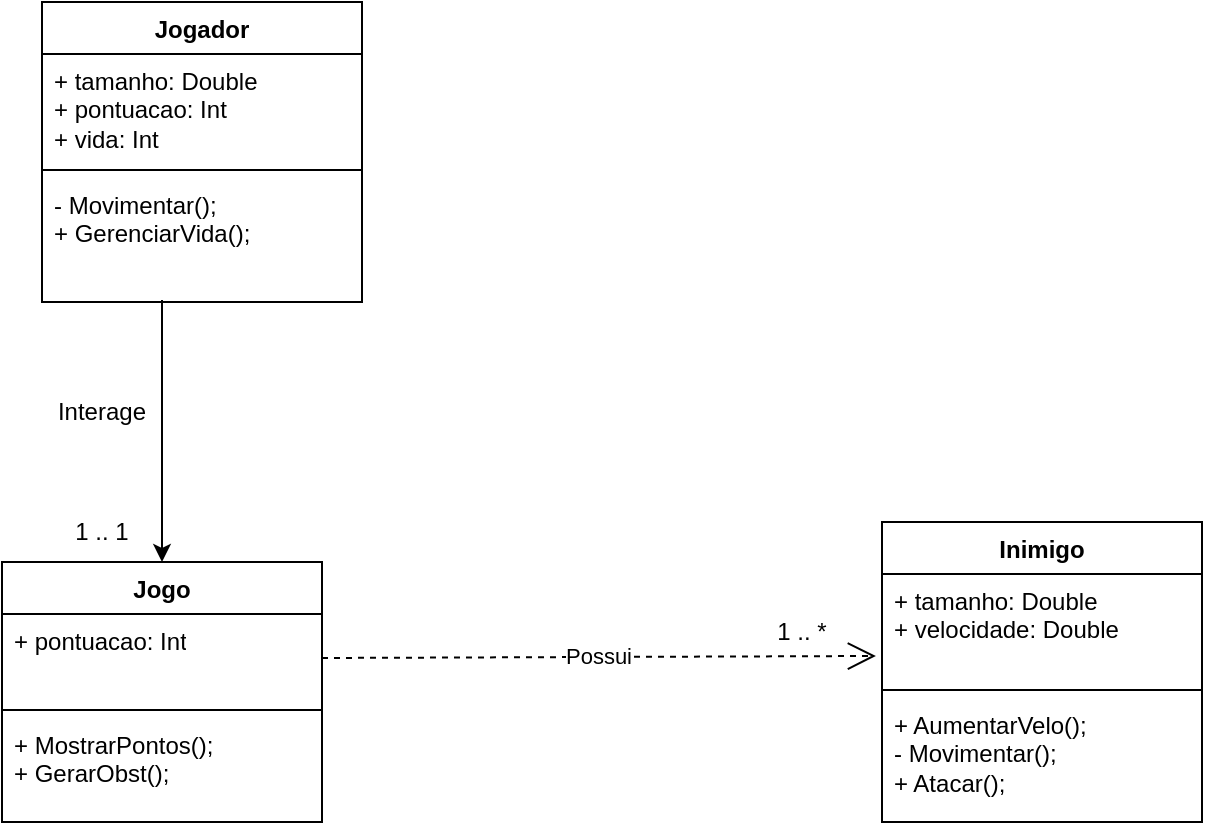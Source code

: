 <mxfile version="21.7.4" type="github">
  <diagram id="C5RBs43oDa-KdzZeNtuy" name="Page-1">
    <mxGraphModel dx="839" dy="485" grid="1" gridSize="10" guides="1" tooltips="1" connect="1" arrows="1" fold="1" page="1" pageScale="1" pageWidth="827" pageHeight="1169" math="0" shadow="0">
      <root>
        <mxCell id="WIyWlLk6GJQsqaUBKTNV-0" />
        <mxCell id="WIyWlLk6GJQsqaUBKTNV-1" parent="WIyWlLk6GJQsqaUBKTNV-0" />
        <mxCell id="94jmU4-Dm7Hbki0lY4r_-4" value="Jogo" style="swimlane;fontStyle=1;align=center;verticalAlign=top;childLayout=stackLayout;horizontal=1;startSize=26;horizontalStack=0;resizeParent=1;resizeParentMax=0;resizeLast=0;collapsible=1;marginBottom=0;whiteSpace=wrap;html=1;" parent="WIyWlLk6GJQsqaUBKTNV-1" vertex="1">
          <mxGeometry x="180" y="470" width="160" height="130" as="geometry" />
        </mxCell>
        <mxCell id="94jmU4-Dm7Hbki0lY4r_-5" value="+ pontuacao: Int" style="text;strokeColor=none;fillColor=none;align=left;verticalAlign=top;spacingLeft=4;spacingRight=4;overflow=hidden;rotatable=0;points=[[0,0.5],[1,0.5]];portConstraint=eastwest;whiteSpace=wrap;html=1;" parent="94jmU4-Dm7Hbki0lY4r_-4" vertex="1">
          <mxGeometry y="26" width="160" height="44" as="geometry" />
        </mxCell>
        <mxCell id="94jmU4-Dm7Hbki0lY4r_-6" value="" style="line;strokeWidth=1;fillColor=none;align=left;verticalAlign=middle;spacingTop=-1;spacingLeft=3;spacingRight=3;rotatable=0;labelPosition=right;points=[];portConstraint=eastwest;strokeColor=inherit;" parent="94jmU4-Dm7Hbki0lY4r_-4" vertex="1">
          <mxGeometry y="70" width="160" height="8" as="geometry" />
        </mxCell>
        <mxCell id="94jmU4-Dm7Hbki0lY4r_-7" value="+ MostrarPontos();&lt;br&gt;+ GerarObst();" style="text;strokeColor=none;fillColor=none;align=left;verticalAlign=top;spacingLeft=4;spacingRight=4;overflow=hidden;rotatable=0;points=[[0,0.5],[1,0.5]];portConstraint=eastwest;whiteSpace=wrap;html=1;" parent="94jmU4-Dm7Hbki0lY4r_-4" vertex="1">
          <mxGeometry y="78" width="160" height="52" as="geometry" />
        </mxCell>
        <mxCell id="94jmU4-Dm7Hbki0lY4r_-8" value="Inimigo" style="swimlane;fontStyle=1;align=center;verticalAlign=top;childLayout=stackLayout;horizontal=1;startSize=26;horizontalStack=0;resizeParent=1;resizeParentMax=0;resizeLast=0;collapsible=1;marginBottom=0;whiteSpace=wrap;html=1;" parent="WIyWlLk6GJQsqaUBKTNV-1" vertex="1">
          <mxGeometry x="620" y="450" width="160" height="150" as="geometry" />
        </mxCell>
        <mxCell id="94jmU4-Dm7Hbki0lY4r_-9" value="+ tamanho: Double&lt;br&gt;+ velocidade: Double" style="text;strokeColor=none;fillColor=none;align=left;verticalAlign=top;spacingLeft=4;spacingRight=4;overflow=hidden;rotatable=0;points=[[0,0.5],[1,0.5]];portConstraint=eastwest;whiteSpace=wrap;html=1;" parent="94jmU4-Dm7Hbki0lY4r_-8" vertex="1">
          <mxGeometry y="26" width="160" height="54" as="geometry" />
        </mxCell>
        <mxCell id="94jmU4-Dm7Hbki0lY4r_-10" value="" style="line;strokeWidth=1;fillColor=none;align=left;verticalAlign=middle;spacingTop=-1;spacingLeft=3;spacingRight=3;rotatable=0;labelPosition=right;points=[];portConstraint=eastwest;strokeColor=inherit;" parent="94jmU4-Dm7Hbki0lY4r_-8" vertex="1">
          <mxGeometry y="80" width="160" height="8" as="geometry" />
        </mxCell>
        <mxCell id="94jmU4-Dm7Hbki0lY4r_-11" value="+ AumentarVelo();&lt;br&gt;- Movimentar();&lt;br&gt;+ Atacar();" style="text;strokeColor=none;fillColor=none;align=left;verticalAlign=top;spacingLeft=4;spacingRight=4;overflow=hidden;rotatable=0;points=[[0,0.5],[1,0.5]];portConstraint=eastwest;whiteSpace=wrap;html=1;" parent="94jmU4-Dm7Hbki0lY4r_-8" vertex="1">
          <mxGeometry y="88" width="160" height="62" as="geometry" />
        </mxCell>
        <mxCell id="94jmU4-Dm7Hbki0lY4r_-12" value="Jogador" style="swimlane;fontStyle=1;align=center;verticalAlign=top;childLayout=stackLayout;horizontal=1;startSize=26;horizontalStack=0;resizeParent=1;resizeParentMax=0;resizeLast=0;collapsible=1;marginBottom=0;whiteSpace=wrap;html=1;" parent="WIyWlLk6GJQsqaUBKTNV-1" vertex="1">
          <mxGeometry x="200" y="190" width="160" height="150" as="geometry" />
        </mxCell>
        <mxCell id="94jmU4-Dm7Hbki0lY4r_-13" value="+ tamanho: Double&lt;br&gt;+ pontuacao: Int&lt;br&gt;+ vida: Int" style="text;strokeColor=none;fillColor=none;align=left;verticalAlign=top;spacingLeft=4;spacingRight=4;overflow=hidden;rotatable=0;points=[[0,0.5],[1,0.5]];portConstraint=eastwest;whiteSpace=wrap;html=1;" parent="94jmU4-Dm7Hbki0lY4r_-12" vertex="1">
          <mxGeometry y="26" width="160" height="54" as="geometry" />
        </mxCell>
        <mxCell id="94jmU4-Dm7Hbki0lY4r_-14" value="" style="line;strokeWidth=1;fillColor=none;align=left;verticalAlign=middle;spacingTop=-1;spacingLeft=3;spacingRight=3;rotatable=0;labelPosition=right;points=[];portConstraint=eastwest;strokeColor=inherit;" parent="94jmU4-Dm7Hbki0lY4r_-12" vertex="1">
          <mxGeometry y="80" width="160" height="8" as="geometry" />
        </mxCell>
        <mxCell id="94jmU4-Dm7Hbki0lY4r_-15" value="- Movimentar();&lt;br&gt;+ GerenciarVida();" style="text;strokeColor=none;fillColor=none;align=left;verticalAlign=top;spacingLeft=4;spacingRight=4;overflow=hidden;rotatable=0;points=[[0,0.5],[1,0.5]];portConstraint=eastwest;whiteSpace=wrap;html=1;" parent="94jmU4-Dm7Hbki0lY4r_-12" vertex="1">
          <mxGeometry y="88" width="160" height="62" as="geometry" />
        </mxCell>
        <mxCell id="94jmU4-Dm7Hbki0lY4r_-18" style="edgeStyle=orthogonalEdgeStyle;rounded=0;orthogonalLoop=1;jettySize=auto;html=1;entryX=0.5;entryY=0;entryDx=0;entryDy=0;" parent="WIyWlLk6GJQsqaUBKTNV-1" target="94jmU4-Dm7Hbki0lY4r_-4" edge="1">
          <mxGeometry relative="1" as="geometry">
            <mxPoint x="260" y="340" as="sourcePoint" />
            <mxPoint x="231" y="260" as="targetPoint" />
            <Array as="points">
              <mxPoint x="260" y="339" />
            </Array>
          </mxGeometry>
        </mxCell>
        <mxCell id="94jmU4-Dm7Hbki0lY4r_-19" value="Interage" style="text;html=1;strokeColor=none;fillColor=none;align=center;verticalAlign=middle;whiteSpace=wrap;rounded=0;" parent="WIyWlLk6GJQsqaUBKTNV-1" vertex="1">
          <mxGeometry x="200" y="380" width="60" height="30" as="geometry" />
        </mxCell>
        <mxCell id="94jmU4-Dm7Hbki0lY4r_-21" value="1 .. 1" style="text;html=1;strokeColor=none;fillColor=none;align=center;verticalAlign=middle;whiteSpace=wrap;rounded=0;" parent="WIyWlLk6GJQsqaUBKTNV-1" vertex="1">
          <mxGeometry x="200" y="440" width="60" height="30" as="geometry" />
        </mxCell>
        <mxCell id="94jmU4-Dm7Hbki0lY4r_-22" value="1 .. *" style="text;html=1;strokeColor=none;fillColor=none;align=center;verticalAlign=middle;whiteSpace=wrap;rounded=0;" parent="WIyWlLk6GJQsqaUBKTNV-1" vertex="1">
          <mxGeometry x="550" y="490" width="60" height="30" as="geometry" />
        </mxCell>
        <mxCell id="94jmU4-Dm7Hbki0lY4r_-23" value="Possui" style="endArrow=open;endSize=12;dashed=1;html=1;rounded=0;exitX=1;exitY=0.5;exitDx=0;exitDy=0;entryX=-0.019;entryY=0.759;entryDx=0;entryDy=0;entryPerimeter=0;" parent="WIyWlLk6GJQsqaUBKTNV-1" source="94jmU4-Dm7Hbki0lY4r_-5" target="94jmU4-Dm7Hbki0lY4r_-9" edge="1">
          <mxGeometry width="160" relative="1" as="geometry">
            <mxPoint x="480" y="270" as="sourcePoint" />
            <mxPoint x="640" y="270" as="targetPoint" />
          </mxGeometry>
        </mxCell>
      </root>
    </mxGraphModel>
  </diagram>
</mxfile>
